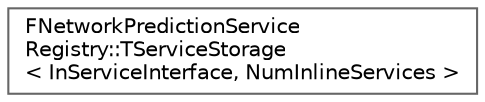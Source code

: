 digraph "Graphical Class Hierarchy"
{
 // INTERACTIVE_SVG=YES
 // LATEX_PDF_SIZE
  bgcolor="transparent";
  edge [fontname=Helvetica,fontsize=10,labelfontname=Helvetica,labelfontsize=10];
  node [fontname=Helvetica,fontsize=10,shape=box,height=0.2,width=0.4];
  rankdir="LR";
  Node0 [id="Node000000",label="FNetworkPredictionService\lRegistry::TServiceStorage\l\< InServiceInterface, NumInlineServices \>",height=0.2,width=0.4,color="grey40", fillcolor="white", style="filled",URL="$da/d57/structFNetworkPredictionServiceRegistry_1_1TServiceStorage.html",tooltip=" "];
}
